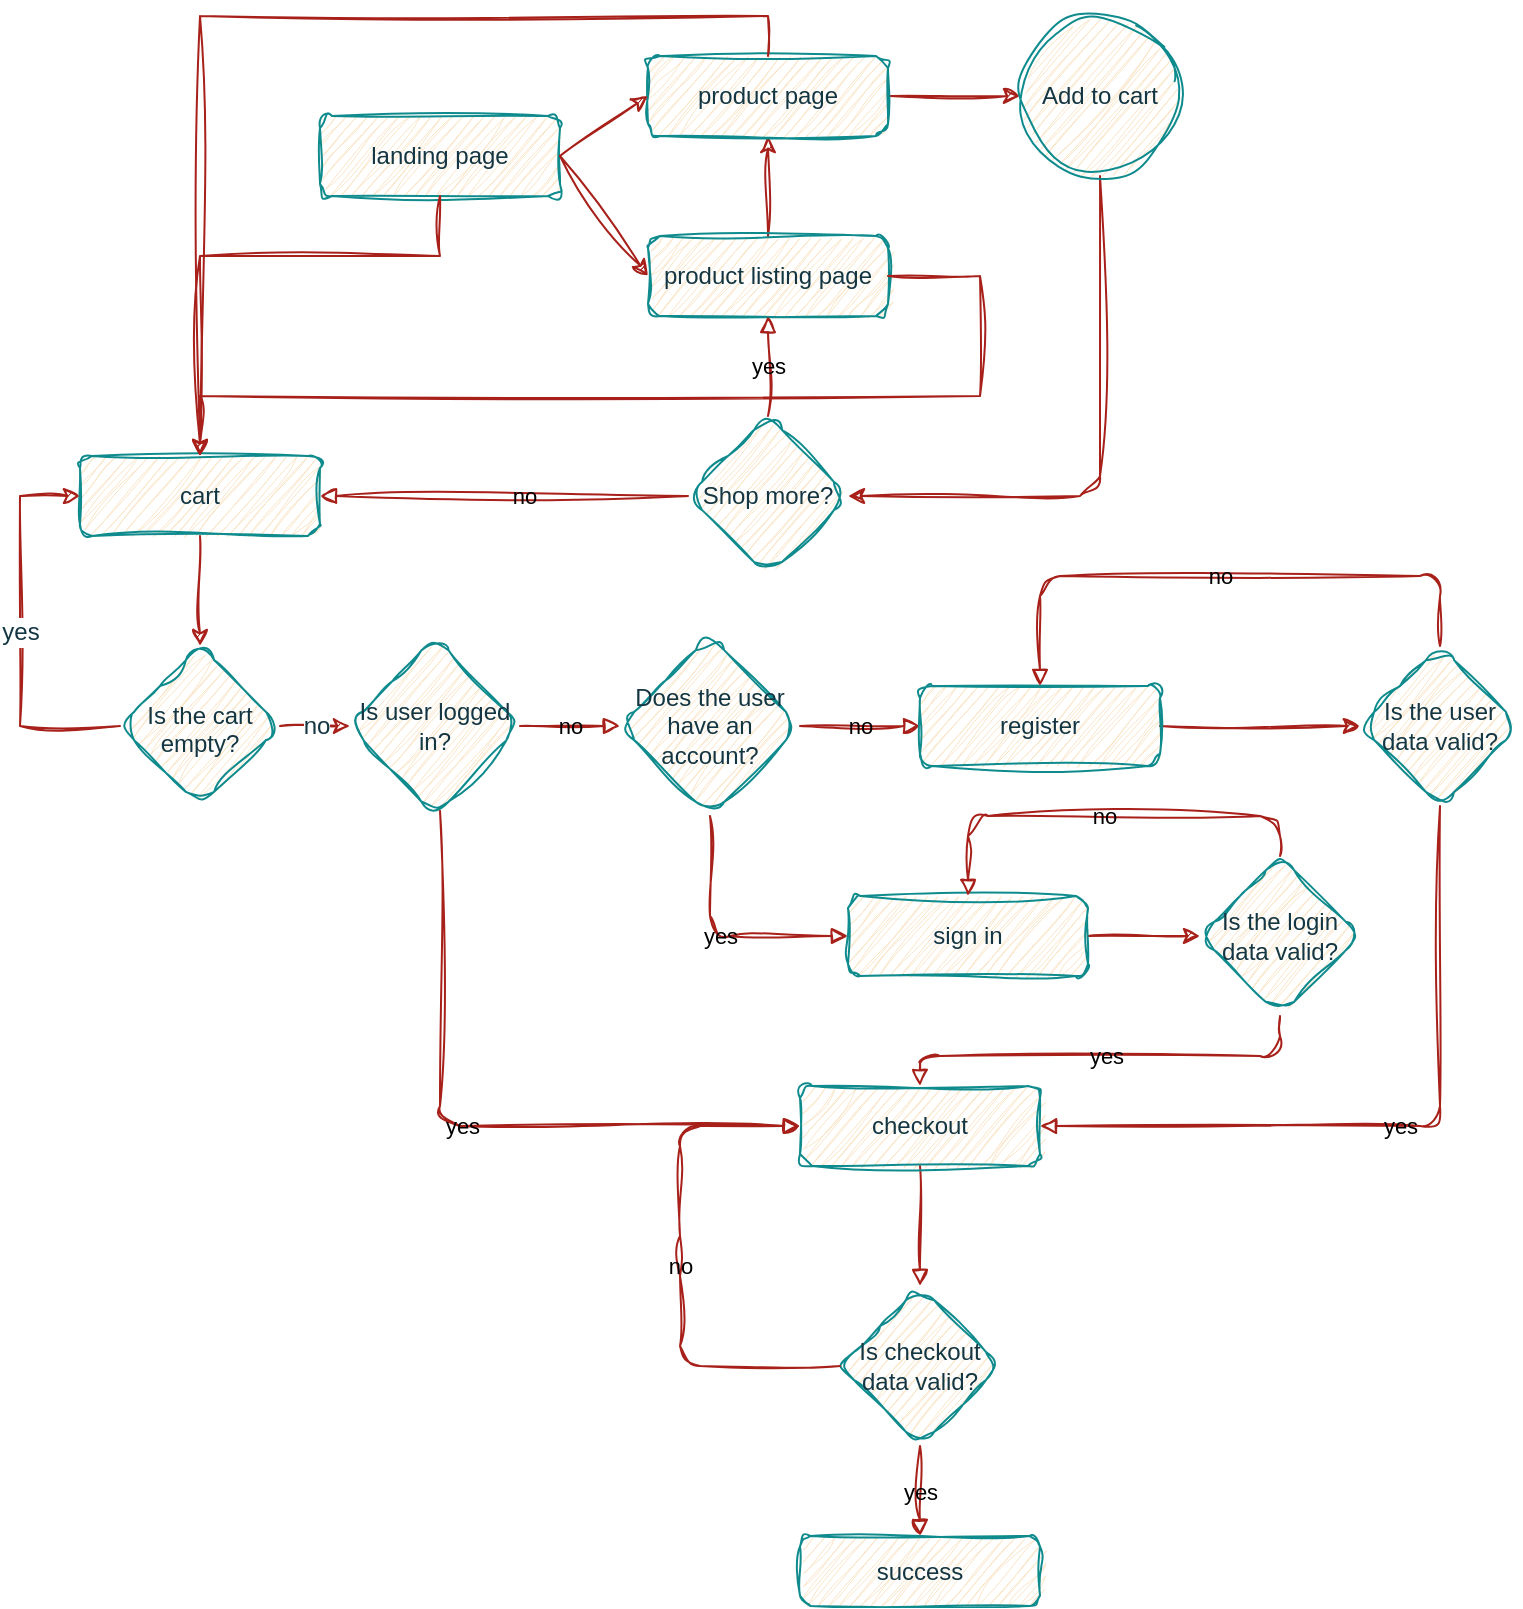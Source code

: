 <mxfile version="20.7.4" type="github">
  <diagram id="C5RBs43oDa-KdzZeNtuy" name="Page-1">
    <mxGraphModel dx="1105" dy="612" grid="1" gridSize="10" guides="1" tooltips="1" connect="1" arrows="1" fold="1" page="1" pageScale="1" pageWidth="827" pageHeight="1169" math="0" shadow="0">
      <root>
        <mxCell id="WIyWlLk6GJQsqaUBKTNV-0" />
        <mxCell id="WIyWlLk6GJQsqaUBKTNV-1" parent="WIyWlLk6GJQsqaUBKTNV-0" />
        <mxCell id="WIyWlLk6GJQsqaUBKTNV-3" value="landing page" style="rounded=1;whiteSpace=wrap;html=1;fontSize=12;glass=0;strokeWidth=1;shadow=0;sketch=1;curveFitting=1;jiggle=2;labelBackgroundColor=none;fillColor=#FAE5C7;strokeColor=#0F8B8D;fontColor=#143642;" parent="WIyWlLk6GJQsqaUBKTNV-1" vertex="1">
          <mxGeometry x="190" y="100" width="120" height="40" as="geometry" />
        </mxCell>
        <mxCell id="APqGmRLP9G5HN-9VObOZ-7" value="" style="edgeStyle=orthogonalEdgeStyle;rounded=1;orthogonalLoop=1;jettySize=auto;html=1;sketch=1;curveFitting=1;jiggle=2;labelBackgroundColor=none;strokeColor=#A8201A;fontColor=default;" edge="1" parent="WIyWlLk6GJQsqaUBKTNV-1" source="WIyWlLk6GJQsqaUBKTNV-7" target="APqGmRLP9G5HN-9VObOZ-3">
          <mxGeometry relative="1" as="geometry" />
        </mxCell>
        <mxCell id="WIyWlLk6GJQsqaUBKTNV-7" value="product listing page" style="rounded=1;whiteSpace=wrap;html=1;fontSize=12;glass=0;strokeWidth=1;shadow=0;sketch=1;curveFitting=1;jiggle=2;labelBackgroundColor=none;fillColor=#FAE5C7;strokeColor=#0F8B8D;fontColor=#143642;" parent="WIyWlLk6GJQsqaUBKTNV-1" vertex="1">
          <mxGeometry x="354" y="160" width="120" height="40" as="geometry" />
        </mxCell>
        <mxCell id="APqGmRLP9G5HN-9VObOZ-2" value="" style="endArrow=classic;html=1;rounded=1;exitX=1;exitY=0.5;exitDx=0;exitDy=0;entryX=0;entryY=0.5;entryDx=0;entryDy=0;sketch=1;curveFitting=1;jiggle=2;labelBackgroundColor=none;strokeColor=#A8201A;fontColor=default;" edge="1" parent="WIyWlLk6GJQsqaUBKTNV-1" source="WIyWlLk6GJQsqaUBKTNV-3" target="WIyWlLk6GJQsqaUBKTNV-7">
          <mxGeometry width="50" height="50" relative="1" as="geometry">
            <mxPoint x="390" y="330" as="sourcePoint" />
            <mxPoint x="440" y="280" as="targetPoint" />
          </mxGeometry>
        </mxCell>
        <mxCell id="APqGmRLP9G5HN-9VObOZ-11" value="" style="edgeStyle=orthogonalEdgeStyle;rounded=1;orthogonalLoop=1;jettySize=auto;html=1;entryX=0;entryY=0.5;entryDx=0;entryDy=0;sketch=1;curveFitting=1;jiggle=2;labelBackgroundColor=none;strokeColor=#A8201A;fontColor=default;" edge="1" parent="WIyWlLk6GJQsqaUBKTNV-1" source="APqGmRLP9G5HN-9VObOZ-3" target="APqGmRLP9G5HN-9VObOZ-10">
          <mxGeometry relative="1" as="geometry" />
        </mxCell>
        <mxCell id="APqGmRLP9G5HN-9VObOZ-3" value="product page" style="rounded=1;whiteSpace=wrap;html=1;sketch=1;curveFitting=1;jiggle=2;labelBackgroundColor=none;fillColor=#FAE5C7;strokeColor=#0F8B8D;fontColor=#143642;" vertex="1" parent="WIyWlLk6GJQsqaUBKTNV-1">
          <mxGeometry x="354" y="70" width="120" height="40" as="geometry" />
        </mxCell>
        <mxCell id="APqGmRLP9G5HN-9VObOZ-4" value="" style="endArrow=classic;html=1;rounded=1;exitX=1;exitY=0.5;exitDx=0;exitDy=0;entryX=0;entryY=0.5;entryDx=0;entryDy=0;sketch=1;curveFitting=1;jiggle=2;labelBackgroundColor=none;strokeColor=#A8201A;fontColor=default;" edge="1" parent="WIyWlLk6GJQsqaUBKTNV-1" source="WIyWlLk6GJQsqaUBKTNV-3" target="APqGmRLP9G5HN-9VObOZ-3">
          <mxGeometry width="50" height="50" relative="1" as="geometry">
            <mxPoint x="390" y="330" as="sourcePoint" />
            <mxPoint x="440" y="280" as="targetPoint" />
          </mxGeometry>
        </mxCell>
        <mxCell id="APqGmRLP9G5HN-9VObOZ-13" value="" style="edgeStyle=orthogonalEdgeStyle;rounded=1;orthogonalLoop=1;jettySize=auto;html=1;sketch=1;curveFitting=1;jiggle=2;labelBackgroundColor=none;strokeColor=#A8201A;fontColor=default;" edge="1" parent="WIyWlLk6GJQsqaUBKTNV-1" source="APqGmRLP9G5HN-9VObOZ-10" target="APqGmRLP9G5HN-9VObOZ-12">
          <mxGeometry x="-0.143" y="10" relative="1" as="geometry">
            <Array as="points">
              <mxPoint x="580" y="290" />
            </Array>
            <mxPoint as="offset" />
          </mxGeometry>
        </mxCell>
        <mxCell id="APqGmRLP9G5HN-9VObOZ-10" value="Add to cart" style="ellipse;whiteSpace=wrap;html=1;aspect=fixed;rounded=1;sketch=1;curveFitting=1;jiggle=2;labelBackgroundColor=none;fillColor=#FAE5C7;strokeColor=#0F8B8D;fontColor=#143642;" vertex="1" parent="WIyWlLk6GJQsqaUBKTNV-1">
          <mxGeometry x="540" y="50" width="80" height="80" as="geometry" />
        </mxCell>
        <mxCell id="APqGmRLP9G5HN-9VObOZ-18" value="no" style="edgeStyle=orthogonalEdgeStyle;rounded=1;orthogonalLoop=1;jettySize=auto;html=1;endArrow=block;endFill=0;sketch=1;curveFitting=1;jiggle=2;labelBackgroundColor=none;strokeColor=#A8201A;fontColor=default;" edge="1" parent="WIyWlLk6GJQsqaUBKTNV-1" source="APqGmRLP9G5HN-9VObOZ-12" target="APqGmRLP9G5HN-9VObOZ-17">
          <mxGeometry x="-0.111" relative="1" as="geometry">
            <mxPoint as="offset" />
          </mxGeometry>
        </mxCell>
        <mxCell id="APqGmRLP9G5HN-9VObOZ-19" value="yes" style="edgeStyle=orthogonalEdgeStyle;rounded=1;orthogonalLoop=1;jettySize=auto;html=1;endArrow=block;endFill=0;sketch=1;curveFitting=1;jiggle=2;labelBackgroundColor=none;strokeColor=#A8201A;fontColor=default;" edge="1" parent="WIyWlLk6GJQsqaUBKTNV-1" source="APqGmRLP9G5HN-9VObOZ-12" target="WIyWlLk6GJQsqaUBKTNV-7">
          <mxGeometry relative="1" as="geometry" />
        </mxCell>
        <mxCell id="APqGmRLP9G5HN-9VObOZ-12" value="Shop more?" style="rhombus;whiteSpace=wrap;html=1;rounded=1;sketch=1;curveFitting=1;jiggle=2;labelBackgroundColor=none;fillColor=#FAE5C7;strokeColor=#0F8B8D;fontColor=#143642;" vertex="1" parent="WIyWlLk6GJQsqaUBKTNV-1">
          <mxGeometry x="374" y="250" width="80" height="80" as="geometry" />
        </mxCell>
        <mxCell id="APqGmRLP9G5HN-9VObOZ-48" value="" style="edgeStyle=orthogonalEdgeStyle;rounded=0;sketch=1;hachureGap=4;jiggle=2;curveFitting=1;orthogonalLoop=1;jettySize=auto;html=1;strokeColor=#A8201A;fontFamily=Architects Daughter;fontSource=https%3A%2F%2Ffonts.googleapis.com%2Fcss%3Ffamily%3DArchitects%2BDaughter;fontSize=16;fontColor=#143642;fillColor=#FAE5C7;" edge="1" parent="WIyWlLk6GJQsqaUBKTNV-1" source="APqGmRLP9G5HN-9VObOZ-17" target="APqGmRLP9G5HN-9VObOZ-47">
          <mxGeometry relative="1" as="geometry" />
        </mxCell>
        <mxCell id="APqGmRLP9G5HN-9VObOZ-17" value="cart" style="rounded=1;whiteSpace=wrap;html=1;sketch=1;curveFitting=1;jiggle=2;labelBackgroundColor=none;fillColor=#FAE5C7;strokeColor=#0F8B8D;fontColor=#143642;" vertex="1" parent="WIyWlLk6GJQsqaUBKTNV-1">
          <mxGeometry x="70" y="270" width="120" height="40" as="geometry" />
        </mxCell>
        <mxCell id="APqGmRLP9G5HN-9VObOZ-23" value="yes" style="edgeStyle=orthogonalEdgeStyle;rounded=1;orthogonalLoop=1;jettySize=auto;html=1;endArrow=block;endFill=0;entryX=0;entryY=0.5;entryDx=0;entryDy=0;sketch=1;curveFitting=1;jiggle=2;labelBackgroundColor=none;strokeColor=#A8201A;fontColor=default;" edge="1" parent="WIyWlLk6GJQsqaUBKTNV-1" source="APqGmRLP9G5HN-9VObOZ-20" target="APqGmRLP9G5HN-9VObOZ-22">
          <mxGeometry relative="1" as="geometry">
            <Array as="points">
              <mxPoint x="250" y="605" />
            </Array>
          </mxGeometry>
        </mxCell>
        <mxCell id="APqGmRLP9G5HN-9VObOZ-25" value="no" style="edgeStyle=orthogonalEdgeStyle;rounded=1;orthogonalLoop=1;jettySize=auto;html=1;endArrow=block;endFill=0;sketch=1;curveFitting=1;jiggle=2;labelBackgroundColor=none;strokeColor=#A8201A;fontColor=default;" edge="1" parent="WIyWlLk6GJQsqaUBKTNV-1" source="APqGmRLP9G5HN-9VObOZ-20" target="APqGmRLP9G5HN-9VObOZ-24">
          <mxGeometry relative="1" as="geometry" />
        </mxCell>
        <mxCell id="APqGmRLP9G5HN-9VObOZ-20" value="Is user logged in?" style="rhombus;whiteSpace=wrap;html=1;rounded=1;sketch=1;curveFitting=1;jiggle=2;labelBackgroundColor=none;fillColor=#FAE5C7;strokeColor=#0F8B8D;fontColor=#143642;" vertex="1" parent="WIyWlLk6GJQsqaUBKTNV-1">
          <mxGeometry x="205" y="360" width="85" height="90" as="geometry" />
        </mxCell>
        <mxCell id="APqGmRLP9G5HN-9VObOZ-41" value="" style="edgeStyle=orthogonalEdgeStyle;rounded=1;orthogonalLoop=1;jettySize=auto;html=1;endArrow=block;endFill=0;sketch=1;curveFitting=1;jiggle=2;labelBackgroundColor=none;strokeColor=#A8201A;fontColor=default;" edge="1" parent="WIyWlLk6GJQsqaUBKTNV-1" source="APqGmRLP9G5HN-9VObOZ-22" target="APqGmRLP9G5HN-9VObOZ-40">
          <mxGeometry relative="1" as="geometry" />
        </mxCell>
        <mxCell id="APqGmRLP9G5HN-9VObOZ-22" value="checkout" style="whiteSpace=wrap;html=1;rounded=1;sketch=1;curveFitting=1;jiggle=2;labelBackgroundColor=none;fillColor=#FAE5C7;strokeColor=#0F8B8D;fontColor=#143642;" vertex="1" parent="WIyWlLk6GJQsqaUBKTNV-1">
          <mxGeometry x="430" y="585" width="120" height="40" as="geometry" />
        </mxCell>
        <mxCell id="APqGmRLP9G5HN-9VObOZ-26" value="yes" style="edgeStyle=orthogonalEdgeStyle;rounded=1;orthogonalLoop=1;jettySize=auto;html=1;endArrow=block;endFill=0;entryX=0;entryY=0.5;entryDx=0;entryDy=0;sketch=1;curveFitting=1;jiggle=2;labelBackgroundColor=none;strokeColor=#A8201A;fontColor=default;" edge="1" parent="WIyWlLk6GJQsqaUBKTNV-1" source="APqGmRLP9G5HN-9VObOZ-24" target="APqGmRLP9G5HN-9VObOZ-27">
          <mxGeometry relative="1" as="geometry">
            <mxPoint x="440" y="480" as="targetPoint" />
            <Array as="points">
              <mxPoint x="385" y="510" />
            </Array>
          </mxGeometry>
        </mxCell>
        <mxCell id="APqGmRLP9G5HN-9VObOZ-30" value="no" style="edgeStyle=orthogonalEdgeStyle;rounded=1;orthogonalLoop=1;jettySize=auto;html=1;endArrow=block;endFill=0;sketch=1;curveFitting=1;jiggle=2;labelBackgroundColor=none;strokeColor=#A8201A;fontColor=default;" edge="1" parent="WIyWlLk6GJQsqaUBKTNV-1" source="APqGmRLP9G5HN-9VObOZ-24" target="APqGmRLP9G5HN-9VObOZ-29">
          <mxGeometry relative="1" as="geometry" />
        </mxCell>
        <mxCell id="APqGmRLP9G5HN-9VObOZ-24" value="Does the user have an account?" style="rhombus;whiteSpace=wrap;html=1;rounded=1;sketch=1;curveFitting=1;jiggle=2;labelBackgroundColor=none;fillColor=#FAE5C7;strokeColor=#0F8B8D;fontColor=#143642;" vertex="1" parent="WIyWlLk6GJQsqaUBKTNV-1">
          <mxGeometry x="340" y="360" width="90" height="90" as="geometry" />
        </mxCell>
        <mxCell id="APqGmRLP9G5HN-9VObOZ-36" value="" style="edgeStyle=orthogonalEdgeStyle;rounded=1;orthogonalLoop=1;jettySize=auto;html=1;endArrow=classic;endFill=1;sketch=1;curveFitting=1;jiggle=2;labelBackgroundColor=none;strokeColor=#A8201A;fontColor=default;" edge="1" parent="WIyWlLk6GJQsqaUBKTNV-1" source="APqGmRLP9G5HN-9VObOZ-27" target="APqGmRLP9G5HN-9VObOZ-35">
          <mxGeometry relative="1" as="geometry" />
        </mxCell>
        <mxCell id="APqGmRLP9G5HN-9VObOZ-27" value="sign in" style="rounded=1;whiteSpace=wrap;html=1;sketch=1;curveFitting=1;jiggle=2;labelBackgroundColor=none;fillColor=#FAE5C7;strokeColor=#0F8B8D;fontColor=#143642;" vertex="1" parent="WIyWlLk6GJQsqaUBKTNV-1">
          <mxGeometry x="454" y="490" width="120" height="40" as="geometry" />
        </mxCell>
        <mxCell id="APqGmRLP9G5HN-9VObOZ-33" value="" style="edgeStyle=orthogonalEdgeStyle;rounded=1;orthogonalLoop=1;jettySize=auto;html=1;endArrow=classic;endFill=1;sketch=1;curveFitting=1;jiggle=2;labelBackgroundColor=none;strokeColor=#A8201A;fontColor=default;" edge="1" parent="WIyWlLk6GJQsqaUBKTNV-1" source="APqGmRLP9G5HN-9VObOZ-29" target="APqGmRLP9G5HN-9VObOZ-32">
          <mxGeometry relative="1" as="geometry" />
        </mxCell>
        <mxCell id="APqGmRLP9G5HN-9VObOZ-29" value="register" style="whiteSpace=wrap;html=1;rounded=1;sketch=1;curveFitting=1;jiggle=2;labelBackgroundColor=none;fillColor=#FAE5C7;strokeColor=#0F8B8D;fontColor=#143642;" vertex="1" parent="WIyWlLk6GJQsqaUBKTNV-1">
          <mxGeometry x="490" y="385" width="120" height="40" as="geometry" />
        </mxCell>
        <mxCell id="APqGmRLP9G5HN-9VObOZ-32" value="Is the user data valid?" style="rhombus;whiteSpace=wrap;html=1;rounded=1;sketch=1;curveFitting=1;jiggle=2;labelBackgroundColor=none;fillColor=#FAE5C7;strokeColor=#0F8B8D;fontColor=#143642;" vertex="1" parent="WIyWlLk6GJQsqaUBKTNV-1">
          <mxGeometry x="710" y="365" width="80" height="80" as="geometry" />
        </mxCell>
        <mxCell id="APqGmRLP9G5HN-9VObOZ-34" value="no" style="endArrow=block;html=1;rounded=1;exitX=0.5;exitY=0;exitDx=0;exitDy=0;entryX=0.5;entryY=0;entryDx=0;entryDy=0;endFill=0;sketch=1;curveFitting=1;jiggle=2;labelBackgroundColor=none;strokeColor=#A8201A;fontColor=default;" edge="1" parent="WIyWlLk6GJQsqaUBKTNV-1" source="APqGmRLP9G5HN-9VObOZ-32" target="APqGmRLP9G5HN-9VObOZ-29">
          <mxGeometry width="50" height="50" relative="1" as="geometry">
            <mxPoint x="390" y="410" as="sourcePoint" />
            <mxPoint x="440" y="360" as="targetPoint" />
            <Array as="points">
              <mxPoint x="750" y="330" />
              <mxPoint x="550" y="330" />
            </Array>
          </mxGeometry>
        </mxCell>
        <mxCell id="APqGmRLP9G5HN-9VObOZ-35" value="Is the login data valid?" style="rhombus;whiteSpace=wrap;html=1;rounded=1;sketch=1;curveFitting=1;jiggle=2;labelBackgroundColor=none;fillColor=#FAE5C7;strokeColor=#0F8B8D;fontColor=#143642;" vertex="1" parent="WIyWlLk6GJQsqaUBKTNV-1">
          <mxGeometry x="630" y="470" width="80" height="80" as="geometry" />
        </mxCell>
        <mxCell id="APqGmRLP9G5HN-9VObOZ-37" value="no" style="endArrow=block;html=1;rounded=1;exitX=0.5;exitY=0;exitDx=0;exitDy=0;entryX=0.5;entryY=0;entryDx=0;entryDy=0;endFill=0;sketch=1;curveFitting=1;jiggle=2;labelBackgroundColor=none;strokeColor=#A8201A;fontColor=default;" edge="1" parent="WIyWlLk6GJQsqaUBKTNV-1" source="APqGmRLP9G5HN-9VObOZ-35" target="APqGmRLP9G5HN-9VObOZ-27">
          <mxGeometry width="50" height="50" relative="1" as="geometry">
            <mxPoint x="390" y="500" as="sourcePoint" />
            <mxPoint x="440" y="450" as="targetPoint" />
            <Array as="points">
              <mxPoint x="670" y="450" />
              <mxPoint x="514" y="450" />
            </Array>
          </mxGeometry>
        </mxCell>
        <mxCell id="APqGmRLP9G5HN-9VObOZ-38" value="yes" style="endArrow=block;html=1;rounded=1;exitX=0.5;exitY=1;exitDx=0;exitDy=0;entryX=0.5;entryY=0;entryDx=0;entryDy=0;endFill=0;sketch=1;curveFitting=1;jiggle=2;labelBackgroundColor=none;strokeColor=#A8201A;fontColor=default;" edge="1" parent="WIyWlLk6GJQsqaUBKTNV-1" source="APqGmRLP9G5HN-9VObOZ-35" target="APqGmRLP9G5HN-9VObOZ-22">
          <mxGeometry width="50" height="50" relative="1" as="geometry">
            <mxPoint x="390" y="500" as="sourcePoint" />
            <mxPoint x="440" y="450" as="targetPoint" />
            <Array as="points">
              <mxPoint x="670" y="570" />
              <mxPoint x="490" y="570" />
            </Array>
          </mxGeometry>
        </mxCell>
        <mxCell id="APqGmRLP9G5HN-9VObOZ-39" value="yes" style="endArrow=block;html=1;rounded=1;exitX=0.5;exitY=1;exitDx=0;exitDy=0;entryX=1;entryY=0.5;entryDx=0;entryDy=0;endFill=0;sketch=1;curveFitting=1;jiggle=2;labelBackgroundColor=none;strokeColor=#A8201A;fontColor=default;" edge="1" parent="WIyWlLk6GJQsqaUBKTNV-1" source="APqGmRLP9G5HN-9VObOZ-32" target="APqGmRLP9G5HN-9VObOZ-22">
          <mxGeometry width="50" height="50" relative="1" as="geometry">
            <mxPoint x="390" y="500" as="sourcePoint" />
            <mxPoint x="700" y="680" as="targetPoint" />
            <Array as="points">
              <mxPoint x="750" y="605" />
            </Array>
          </mxGeometry>
        </mxCell>
        <mxCell id="APqGmRLP9G5HN-9VObOZ-43" value="yes" style="edgeStyle=orthogonalEdgeStyle;rounded=1;orthogonalLoop=1;jettySize=auto;html=1;endArrow=block;endFill=0;sketch=1;curveFitting=1;jiggle=2;labelBackgroundColor=none;strokeColor=#A8201A;fontColor=default;" edge="1" parent="WIyWlLk6GJQsqaUBKTNV-1" source="APqGmRLP9G5HN-9VObOZ-40" target="APqGmRLP9G5HN-9VObOZ-42">
          <mxGeometry relative="1" as="geometry" />
        </mxCell>
        <mxCell id="APqGmRLP9G5HN-9VObOZ-40" value="Is checkout data valid?" style="rhombus;whiteSpace=wrap;html=1;rounded=1;sketch=1;curveFitting=1;jiggle=2;labelBackgroundColor=none;fillColor=#FAE5C7;strokeColor=#0F8B8D;fontColor=#143642;" vertex="1" parent="WIyWlLk6GJQsqaUBKTNV-1">
          <mxGeometry x="450" y="685" width="80" height="80" as="geometry" />
        </mxCell>
        <mxCell id="APqGmRLP9G5HN-9VObOZ-42" value="success" style="rounded=1;whiteSpace=wrap;html=1;sketch=1;curveFitting=1;jiggle=2;labelBackgroundColor=none;fillColor=#FAE5C7;strokeColor=#0F8B8D;fontColor=#143642;" vertex="1" parent="WIyWlLk6GJQsqaUBKTNV-1">
          <mxGeometry x="430" y="810" width="120" height="35" as="geometry" />
        </mxCell>
        <mxCell id="APqGmRLP9G5HN-9VObOZ-44" value="no" style="endArrow=block;html=1;rounded=1;exitX=0;exitY=0.5;exitDx=0;exitDy=0;endFill=0;sketch=1;curveFitting=1;jiggle=2;labelBackgroundColor=none;strokeColor=#A8201A;fontColor=default;" edge="1" parent="WIyWlLk6GJQsqaUBKTNV-1" source="APqGmRLP9G5HN-9VObOZ-40" target="APqGmRLP9G5HN-9VObOZ-22">
          <mxGeometry width="50" height="50" relative="1" as="geometry">
            <mxPoint x="390" y="790" as="sourcePoint" />
            <mxPoint x="440" y="740" as="targetPoint" />
            <Array as="points">
              <mxPoint x="370" y="725" />
              <mxPoint x="370" y="670" />
              <mxPoint x="370" y="605" />
            </Array>
          </mxGeometry>
        </mxCell>
        <mxCell id="APqGmRLP9G5HN-9VObOZ-46" value="" style="endArrow=classic;html=1;rounded=0;sketch=1;hachureGap=4;jiggle=2;curveFitting=1;strokeColor=#A8201A;fontFamily=Architects Daughter;fontSource=https%3A%2F%2Ffonts.googleapis.com%2Fcss%3Ffamily%3DArchitects%2BDaughter;fontSize=16;fontColor=#143642;fillColor=#FAE5C7;exitX=0.5;exitY=1;exitDx=0;exitDy=0;entryX=0.5;entryY=0;entryDx=0;entryDy=0;" edge="1" parent="WIyWlLk6GJQsqaUBKTNV-1" source="WIyWlLk6GJQsqaUBKTNV-3" target="APqGmRLP9G5HN-9VObOZ-17">
          <mxGeometry width="50" height="50" relative="1" as="geometry">
            <mxPoint x="150" y="330" as="sourcePoint" />
            <mxPoint x="200" y="280" as="targetPoint" />
            <Array as="points">
              <mxPoint x="250" y="170" />
              <mxPoint x="130" y="170" />
            </Array>
          </mxGeometry>
        </mxCell>
        <mxCell id="APqGmRLP9G5HN-9VObOZ-49" value="no" style="edgeStyle=orthogonalEdgeStyle;rounded=0;sketch=1;hachureGap=4;jiggle=2;curveFitting=1;orthogonalLoop=1;jettySize=auto;html=1;strokeColor=#A8201A;fontFamily=Helvetica;fontSize=12;fontColor=#143642;fillColor=#FAE5C7;" edge="1" parent="WIyWlLk6GJQsqaUBKTNV-1" source="APqGmRLP9G5HN-9VObOZ-47" target="APqGmRLP9G5HN-9VObOZ-20">
          <mxGeometry relative="1" as="geometry" />
        </mxCell>
        <mxCell id="APqGmRLP9G5HN-9VObOZ-47" value="&lt;p style=&quot;line-height: 60%;&quot;&gt;&lt;font style=&quot;font-size: 12px;&quot; face=&quot;Helvetica&quot;&gt;Is the cart empty?&lt;/font&gt;&lt;/p&gt;" style="rhombus;whiteSpace=wrap;html=1;fillColor=#FAE5C7;strokeColor=#0F8B8D;fontColor=#143642;rounded=1;sketch=1;curveFitting=1;jiggle=2;labelBackgroundColor=none;hachureGap=4;fontFamily=Architects Daughter;fontSource=https%3A%2F%2Ffonts.googleapis.com%2Fcss%3Ffamily%3DArchitects%2BDaughter;fontSize=20;" vertex="1" parent="WIyWlLk6GJQsqaUBKTNV-1">
          <mxGeometry x="90" y="365" width="80" height="80" as="geometry" />
        </mxCell>
        <mxCell id="APqGmRLP9G5HN-9VObOZ-50" value="yes" style="endArrow=classic;html=1;rounded=0;sketch=1;hachureGap=4;jiggle=2;curveFitting=1;strokeColor=#A8201A;fontFamily=Helvetica;fontSize=12;fontColor=#143642;fillColor=#FAE5C7;exitX=0;exitY=0.5;exitDx=0;exitDy=0;entryX=0;entryY=0.5;entryDx=0;entryDy=0;" edge="1" parent="WIyWlLk6GJQsqaUBKTNV-1" source="APqGmRLP9G5HN-9VObOZ-47" target="APqGmRLP9G5HN-9VObOZ-17">
          <mxGeometry width="50" height="50" relative="1" as="geometry">
            <mxPoint x="130" y="380" as="sourcePoint" />
            <mxPoint x="180" y="330" as="targetPoint" />
            <Array as="points">
              <mxPoint x="40" y="405" />
              <mxPoint x="40" y="290" />
            </Array>
          </mxGeometry>
        </mxCell>
        <mxCell id="APqGmRLP9G5HN-9VObOZ-51" value="" style="endArrow=classic;html=1;rounded=0;sketch=1;hachureGap=4;jiggle=2;curveFitting=1;strokeColor=#A8201A;fontFamily=Helvetica;fontSize=12;fontColor=#143642;fillColor=#FAE5C7;exitX=1;exitY=0.5;exitDx=0;exitDy=0;" edge="1" parent="WIyWlLk6GJQsqaUBKTNV-1" source="WIyWlLk6GJQsqaUBKTNV-7">
          <mxGeometry width="50" height="50" relative="1" as="geometry">
            <mxPoint x="130" y="280" as="sourcePoint" />
            <mxPoint x="130" y="270" as="targetPoint" />
            <Array as="points">
              <mxPoint x="520" y="180" />
              <mxPoint x="520" y="240" />
              <mxPoint x="130" y="240" />
            </Array>
          </mxGeometry>
        </mxCell>
        <mxCell id="APqGmRLP9G5HN-9VObOZ-52" value="" style="endArrow=classic;html=1;rounded=0;sketch=1;hachureGap=4;jiggle=2;curveFitting=1;strokeColor=#A8201A;fontFamily=Helvetica;fontSize=12;fontColor=#143642;fillColor=#FAE5C7;exitX=0.5;exitY=0;exitDx=0;exitDy=0;" edge="1" parent="WIyWlLk6GJQsqaUBKTNV-1" source="APqGmRLP9G5HN-9VObOZ-3">
          <mxGeometry width="50" height="50" relative="1" as="geometry">
            <mxPoint x="130" y="280" as="sourcePoint" />
            <mxPoint x="130" y="270" as="targetPoint" />
            <Array as="points">
              <mxPoint x="414" y="50" />
              <mxPoint x="130" y="50" />
            </Array>
          </mxGeometry>
        </mxCell>
      </root>
    </mxGraphModel>
  </diagram>
</mxfile>
